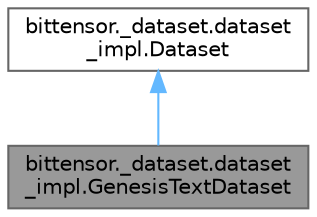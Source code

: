 digraph "bittensor._dataset.dataset_impl.GenesisTextDataset"
{
 // LATEX_PDF_SIZE
  bgcolor="transparent";
  edge [fontname=Helvetica,fontsize=10,labelfontname=Helvetica,labelfontsize=10];
  node [fontname=Helvetica,fontsize=10,shape=box,height=0.2,width=0.4];
  Node1 [label="bittensor._dataset.dataset\l_impl.GenesisTextDataset",height=0.2,width=0.4,color="gray40", fillcolor="grey60", style="filled", fontcolor="black",tooltip=" "];
  Node2 -> Node1 [dir="back",color="steelblue1",style="solid"];
  Node2 [label="bittensor._dataset.dataset\l_impl.Dataset",height=0.2,width=0.4,color="gray40", fillcolor="white", style="filled",URL="$classbittensor_1_1__dataset_1_1dataset__impl_1_1_dataset.html",tooltip=" "];
}
